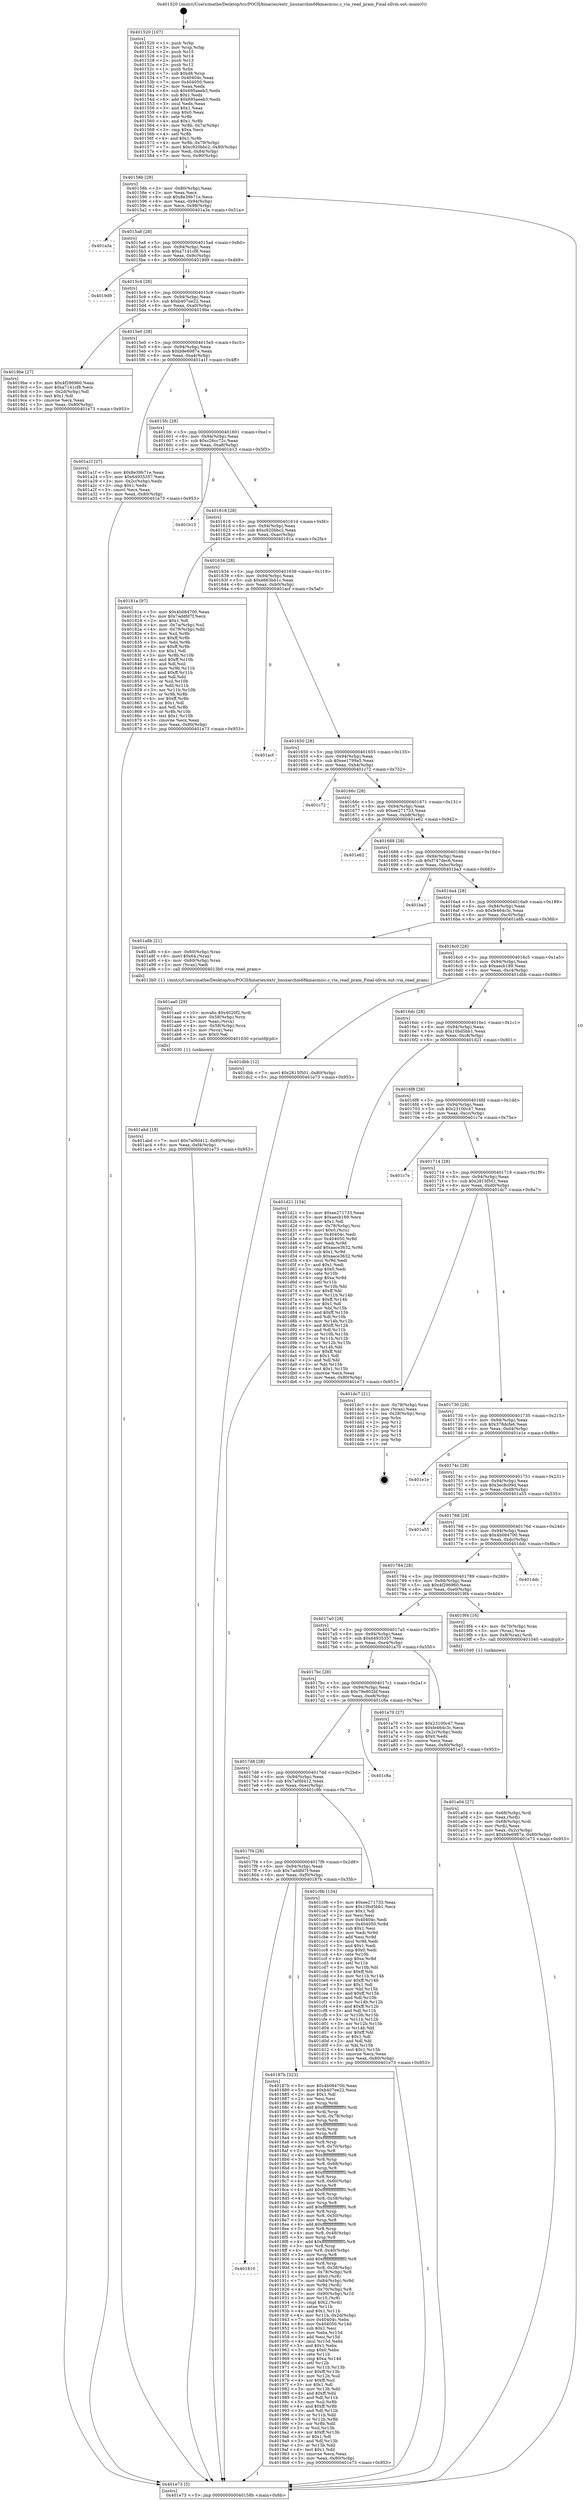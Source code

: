 digraph "0x401520" {
  label = "0x401520 (/mnt/c/Users/mathe/Desktop/tcc/POCII/binaries/extr_linuxarchm68kmacmisc.c_via_read_pram_Final-ollvm.out::main(0))"
  labelloc = "t"
  node[shape=record]

  Entry [label="",width=0.3,height=0.3,shape=circle,fillcolor=black,style=filled]
  "0x40158b" [label="{
     0x40158b [29]\l
     | [instrs]\l
     &nbsp;&nbsp;0x40158b \<+3\>: mov -0x80(%rbp),%eax\l
     &nbsp;&nbsp;0x40158e \<+2\>: mov %eax,%ecx\l
     &nbsp;&nbsp;0x401590 \<+6\>: sub $0x8e39b71e,%ecx\l
     &nbsp;&nbsp;0x401596 \<+6\>: mov %eax,-0x94(%rbp)\l
     &nbsp;&nbsp;0x40159c \<+6\>: mov %ecx,-0x98(%rbp)\l
     &nbsp;&nbsp;0x4015a2 \<+6\>: je 0000000000401a3a \<main+0x51a\>\l
  }"]
  "0x401a3a" [label="{
     0x401a3a\l
  }", style=dashed]
  "0x4015a8" [label="{
     0x4015a8 [28]\l
     | [instrs]\l
     &nbsp;&nbsp;0x4015a8 \<+5\>: jmp 00000000004015ad \<main+0x8d\>\l
     &nbsp;&nbsp;0x4015ad \<+6\>: mov -0x94(%rbp),%eax\l
     &nbsp;&nbsp;0x4015b3 \<+5\>: sub $0xa7141cf8,%eax\l
     &nbsp;&nbsp;0x4015b8 \<+6\>: mov %eax,-0x9c(%rbp)\l
     &nbsp;&nbsp;0x4015be \<+6\>: je 00000000004019d9 \<main+0x4b9\>\l
  }"]
  Exit [label="",width=0.3,height=0.3,shape=circle,fillcolor=black,style=filled,peripheries=2]
  "0x4019d9" [label="{
     0x4019d9\l
  }", style=dashed]
  "0x4015c4" [label="{
     0x4015c4 [28]\l
     | [instrs]\l
     &nbsp;&nbsp;0x4015c4 \<+5\>: jmp 00000000004015c9 \<main+0xa9\>\l
     &nbsp;&nbsp;0x4015c9 \<+6\>: mov -0x94(%rbp),%eax\l
     &nbsp;&nbsp;0x4015cf \<+5\>: sub $0xb407ee22,%eax\l
     &nbsp;&nbsp;0x4015d4 \<+6\>: mov %eax,-0xa0(%rbp)\l
     &nbsp;&nbsp;0x4015da \<+6\>: je 00000000004019be \<main+0x49e\>\l
  }"]
  "0x401abd" [label="{
     0x401abd [18]\l
     | [instrs]\l
     &nbsp;&nbsp;0x401abd \<+7\>: movl $0x7a0fd412,-0x80(%rbp)\l
     &nbsp;&nbsp;0x401ac4 \<+6\>: mov %eax,-0xf4(%rbp)\l
     &nbsp;&nbsp;0x401aca \<+5\>: jmp 0000000000401e73 \<main+0x953\>\l
  }"]
  "0x4019be" [label="{
     0x4019be [27]\l
     | [instrs]\l
     &nbsp;&nbsp;0x4019be \<+5\>: mov $0x4f296960,%eax\l
     &nbsp;&nbsp;0x4019c3 \<+5\>: mov $0xa7141cf8,%ecx\l
     &nbsp;&nbsp;0x4019c8 \<+3\>: mov -0x2d(%rbp),%dl\l
     &nbsp;&nbsp;0x4019cb \<+3\>: test $0x1,%dl\l
     &nbsp;&nbsp;0x4019ce \<+3\>: cmovne %ecx,%eax\l
     &nbsp;&nbsp;0x4019d1 \<+3\>: mov %eax,-0x80(%rbp)\l
     &nbsp;&nbsp;0x4019d4 \<+5\>: jmp 0000000000401e73 \<main+0x953\>\l
  }"]
  "0x4015e0" [label="{
     0x4015e0 [28]\l
     | [instrs]\l
     &nbsp;&nbsp;0x4015e0 \<+5\>: jmp 00000000004015e5 \<main+0xc5\>\l
     &nbsp;&nbsp;0x4015e5 \<+6\>: mov -0x94(%rbp),%eax\l
     &nbsp;&nbsp;0x4015eb \<+5\>: sub $0xb9e6987e,%eax\l
     &nbsp;&nbsp;0x4015f0 \<+6\>: mov %eax,-0xa4(%rbp)\l
     &nbsp;&nbsp;0x4015f6 \<+6\>: je 0000000000401a1f \<main+0x4ff\>\l
  }"]
  "0x401aa0" [label="{
     0x401aa0 [29]\l
     | [instrs]\l
     &nbsp;&nbsp;0x401aa0 \<+10\>: movabs $0x4020f2,%rdi\l
     &nbsp;&nbsp;0x401aaa \<+4\>: mov -0x58(%rbp),%rcx\l
     &nbsp;&nbsp;0x401aae \<+2\>: mov %eax,(%rcx)\l
     &nbsp;&nbsp;0x401ab0 \<+4\>: mov -0x58(%rbp),%rcx\l
     &nbsp;&nbsp;0x401ab4 \<+2\>: mov (%rcx),%esi\l
     &nbsp;&nbsp;0x401ab6 \<+2\>: mov $0x0,%al\l
     &nbsp;&nbsp;0x401ab8 \<+5\>: call 0000000000401030 \<printf@plt\>\l
     | [calls]\l
     &nbsp;&nbsp;0x401030 \{1\} (unknown)\l
  }"]
  "0x401a1f" [label="{
     0x401a1f [27]\l
     | [instrs]\l
     &nbsp;&nbsp;0x401a1f \<+5\>: mov $0x8e39b71e,%eax\l
     &nbsp;&nbsp;0x401a24 \<+5\>: mov $0x64935357,%ecx\l
     &nbsp;&nbsp;0x401a29 \<+3\>: mov -0x2c(%rbp),%edx\l
     &nbsp;&nbsp;0x401a2c \<+3\>: cmp $0x1,%edx\l
     &nbsp;&nbsp;0x401a2f \<+3\>: cmovl %ecx,%eax\l
     &nbsp;&nbsp;0x401a32 \<+3\>: mov %eax,-0x80(%rbp)\l
     &nbsp;&nbsp;0x401a35 \<+5\>: jmp 0000000000401e73 \<main+0x953\>\l
  }"]
  "0x4015fc" [label="{
     0x4015fc [28]\l
     | [instrs]\l
     &nbsp;&nbsp;0x4015fc \<+5\>: jmp 0000000000401601 \<main+0xe1\>\l
     &nbsp;&nbsp;0x401601 \<+6\>: mov -0x94(%rbp),%eax\l
     &nbsp;&nbsp;0x401607 \<+5\>: sub $0xc26cc72c,%eax\l
     &nbsp;&nbsp;0x40160c \<+6\>: mov %eax,-0xa8(%rbp)\l
     &nbsp;&nbsp;0x401612 \<+6\>: je 0000000000401b13 \<main+0x5f3\>\l
  }"]
  "0x401a04" [label="{
     0x401a04 [27]\l
     | [instrs]\l
     &nbsp;&nbsp;0x401a04 \<+4\>: mov -0x68(%rbp),%rdi\l
     &nbsp;&nbsp;0x401a08 \<+2\>: mov %eax,(%rdi)\l
     &nbsp;&nbsp;0x401a0a \<+4\>: mov -0x68(%rbp),%rdi\l
     &nbsp;&nbsp;0x401a0e \<+2\>: mov (%rdi),%eax\l
     &nbsp;&nbsp;0x401a10 \<+3\>: mov %eax,-0x2c(%rbp)\l
     &nbsp;&nbsp;0x401a13 \<+7\>: movl $0xb9e6987e,-0x80(%rbp)\l
     &nbsp;&nbsp;0x401a1a \<+5\>: jmp 0000000000401e73 \<main+0x953\>\l
  }"]
  "0x401b13" [label="{
     0x401b13\l
  }", style=dashed]
  "0x401618" [label="{
     0x401618 [28]\l
     | [instrs]\l
     &nbsp;&nbsp;0x401618 \<+5\>: jmp 000000000040161d \<main+0xfd\>\l
     &nbsp;&nbsp;0x40161d \<+6\>: mov -0x94(%rbp),%eax\l
     &nbsp;&nbsp;0x401623 \<+5\>: sub $0xc920bbc2,%eax\l
     &nbsp;&nbsp;0x401628 \<+6\>: mov %eax,-0xac(%rbp)\l
     &nbsp;&nbsp;0x40162e \<+6\>: je 000000000040181a \<main+0x2fa\>\l
  }"]
  "0x401810" [label="{
     0x401810\l
  }", style=dashed]
  "0x40181a" [label="{
     0x40181a [97]\l
     | [instrs]\l
     &nbsp;&nbsp;0x40181a \<+5\>: mov $0x4b084700,%eax\l
     &nbsp;&nbsp;0x40181f \<+5\>: mov $0x7addfd7f,%ecx\l
     &nbsp;&nbsp;0x401824 \<+2\>: mov $0x1,%dl\l
     &nbsp;&nbsp;0x401826 \<+4\>: mov -0x7a(%rbp),%sil\l
     &nbsp;&nbsp;0x40182a \<+4\>: mov -0x79(%rbp),%dil\l
     &nbsp;&nbsp;0x40182e \<+3\>: mov %sil,%r8b\l
     &nbsp;&nbsp;0x401831 \<+4\>: xor $0xff,%r8b\l
     &nbsp;&nbsp;0x401835 \<+3\>: mov %dil,%r9b\l
     &nbsp;&nbsp;0x401838 \<+4\>: xor $0xff,%r9b\l
     &nbsp;&nbsp;0x40183c \<+3\>: xor $0x1,%dl\l
     &nbsp;&nbsp;0x40183f \<+3\>: mov %r8b,%r10b\l
     &nbsp;&nbsp;0x401842 \<+4\>: and $0xff,%r10b\l
     &nbsp;&nbsp;0x401846 \<+3\>: and %dl,%sil\l
     &nbsp;&nbsp;0x401849 \<+3\>: mov %r9b,%r11b\l
     &nbsp;&nbsp;0x40184c \<+4\>: and $0xff,%r11b\l
     &nbsp;&nbsp;0x401850 \<+3\>: and %dl,%dil\l
     &nbsp;&nbsp;0x401853 \<+3\>: or %sil,%r10b\l
     &nbsp;&nbsp;0x401856 \<+3\>: or %dil,%r11b\l
     &nbsp;&nbsp;0x401859 \<+3\>: xor %r11b,%r10b\l
     &nbsp;&nbsp;0x40185c \<+3\>: or %r9b,%r8b\l
     &nbsp;&nbsp;0x40185f \<+4\>: xor $0xff,%r8b\l
     &nbsp;&nbsp;0x401863 \<+3\>: or $0x1,%dl\l
     &nbsp;&nbsp;0x401866 \<+3\>: and %dl,%r8b\l
     &nbsp;&nbsp;0x401869 \<+3\>: or %r8b,%r10b\l
     &nbsp;&nbsp;0x40186c \<+4\>: test $0x1,%r10b\l
     &nbsp;&nbsp;0x401870 \<+3\>: cmovne %ecx,%eax\l
     &nbsp;&nbsp;0x401873 \<+3\>: mov %eax,-0x80(%rbp)\l
     &nbsp;&nbsp;0x401876 \<+5\>: jmp 0000000000401e73 \<main+0x953\>\l
  }"]
  "0x401634" [label="{
     0x401634 [28]\l
     | [instrs]\l
     &nbsp;&nbsp;0x401634 \<+5\>: jmp 0000000000401639 \<main+0x119\>\l
     &nbsp;&nbsp;0x401639 \<+6\>: mov -0x94(%rbp),%eax\l
     &nbsp;&nbsp;0x40163f \<+5\>: sub $0xe663bb1c,%eax\l
     &nbsp;&nbsp;0x401644 \<+6\>: mov %eax,-0xb0(%rbp)\l
     &nbsp;&nbsp;0x40164a \<+6\>: je 0000000000401acf \<main+0x5af\>\l
  }"]
  "0x401e73" [label="{
     0x401e73 [5]\l
     | [instrs]\l
     &nbsp;&nbsp;0x401e73 \<+5\>: jmp 000000000040158b \<main+0x6b\>\l
  }"]
  "0x401520" [label="{
     0x401520 [107]\l
     | [instrs]\l
     &nbsp;&nbsp;0x401520 \<+1\>: push %rbp\l
     &nbsp;&nbsp;0x401521 \<+3\>: mov %rsp,%rbp\l
     &nbsp;&nbsp;0x401524 \<+2\>: push %r15\l
     &nbsp;&nbsp;0x401526 \<+2\>: push %r14\l
     &nbsp;&nbsp;0x401528 \<+2\>: push %r13\l
     &nbsp;&nbsp;0x40152a \<+2\>: push %r12\l
     &nbsp;&nbsp;0x40152c \<+1\>: push %rbx\l
     &nbsp;&nbsp;0x40152d \<+7\>: sub $0xd8,%rsp\l
     &nbsp;&nbsp;0x401534 \<+7\>: mov 0x40404c,%eax\l
     &nbsp;&nbsp;0x40153b \<+7\>: mov 0x404050,%ecx\l
     &nbsp;&nbsp;0x401542 \<+2\>: mov %eax,%edx\l
     &nbsp;&nbsp;0x401544 \<+6\>: sub $0x695aeeb3,%edx\l
     &nbsp;&nbsp;0x40154a \<+3\>: sub $0x1,%edx\l
     &nbsp;&nbsp;0x40154d \<+6\>: add $0x695aeeb3,%edx\l
     &nbsp;&nbsp;0x401553 \<+3\>: imul %edx,%eax\l
     &nbsp;&nbsp;0x401556 \<+3\>: and $0x1,%eax\l
     &nbsp;&nbsp;0x401559 \<+3\>: cmp $0x0,%eax\l
     &nbsp;&nbsp;0x40155c \<+4\>: sete %r8b\l
     &nbsp;&nbsp;0x401560 \<+4\>: and $0x1,%r8b\l
     &nbsp;&nbsp;0x401564 \<+4\>: mov %r8b,-0x7a(%rbp)\l
     &nbsp;&nbsp;0x401568 \<+3\>: cmp $0xa,%ecx\l
     &nbsp;&nbsp;0x40156b \<+4\>: setl %r8b\l
     &nbsp;&nbsp;0x40156f \<+4\>: and $0x1,%r8b\l
     &nbsp;&nbsp;0x401573 \<+4\>: mov %r8b,-0x79(%rbp)\l
     &nbsp;&nbsp;0x401577 \<+7\>: movl $0xc920bbc2,-0x80(%rbp)\l
     &nbsp;&nbsp;0x40157e \<+6\>: mov %edi,-0x84(%rbp)\l
     &nbsp;&nbsp;0x401584 \<+7\>: mov %rsi,-0x90(%rbp)\l
  }"]
  "0x40187b" [label="{
     0x40187b [323]\l
     | [instrs]\l
     &nbsp;&nbsp;0x40187b \<+5\>: mov $0x4b084700,%eax\l
     &nbsp;&nbsp;0x401880 \<+5\>: mov $0xb407ee22,%ecx\l
     &nbsp;&nbsp;0x401885 \<+2\>: mov $0x1,%dl\l
     &nbsp;&nbsp;0x401887 \<+2\>: xor %esi,%esi\l
     &nbsp;&nbsp;0x401889 \<+3\>: mov %rsp,%rdi\l
     &nbsp;&nbsp;0x40188c \<+4\>: add $0xfffffffffffffff0,%rdi\l
     &nbsp;&nbsp;0x401890 \<+3\>: mov %rdi,%rsp\l
     &nbsp;&nbsp;0x401893 \<+4\>: mov %rdi,-0x78(%rbp)\l
     &nbsp;&nbsp;0x401897 \<+3\>: mov %rsp,%rdi\l
     &nbsp;&nbsp;0x40189a \<+4\>: add $0xfffffffffffffff0,%rdi\l
     &nbsp;&nbsp;0x40189e \<+3\>: mov %rdi,%rsp\l
     &nbsp;&nbsp;0x4018a1 \<+3\>: mov %rsp,%r8\l
     &nbsp;&nbsp;0x4018a4 \<+4\>: add $0xfffffffffffffff0,%r8\l
     &nbsp;&nbsp;0x4018a8 \<+3\>: mov %r8,%rsp\l
     &nbsp;&nbsp;0x4018ab \<+4\>: mov %r8,-0x70(%rbp)\l
     &nbsp;&nbsp;0x4018af \<+3\>: mov %rsp,%r8\l
     &nbsp;&nbsp;0x4018b2 \<+4\>: add $0xfffffffffffffff0,%r8\l
     &nbsp;&nbsp;0x4018b6 \<+3\>: mov %r8,%rsp\l
     &nbsp;&nbsp;0x4018b9 \<+4\>: mov %r8,-0x68(%rbp)\l
     &nbsp;&nbsp;0x4018bd \<+3\>: mov %rsp,%r8\l
     &nbsp;&nbsp;0x4018c0 \<+4\>: add $0xfffffffffffffff0,%r8\l
     &nbsp;&nbsp;0x4018c4 \<+3\>: mov %r8,%rsp\l
     &nbsp;&nbsp;0x4018c7 \<+4\>: mov %r8,-0x60(%rbp)\l
     &nbsp;&nbsp;0x4018cb \<+3\>: mov %rsp,%r8\l
     &nbsp;&nbsp;0x4018ce \<+4\>: add $0xfffffffffffffff0,%r8\l
     &nbsp;&nbsp;0x4018d2 \<+3\>: mov %r8,%rsp\l
     &nbsp;&nbsp;0x4018d5 \<+4\>: mov %r8,-0x58(%rbp)\l
     &nbsp;&nbsp;0x4018d9 \<+3\>: mov %rsp,%r8\l
     &nbsp;&nbsp;0x4018dc \<+4\>: add $0xfffffffffffffff0,%r8\l
     &nbsp;&nbsp;0x4018e0 \<+3\>: mov %r8,%rsp\l
     &nbsp;&nbsp;0x4018e3 \<+4\>: mov %r8,-0x50(%rbp)\l
     &nbsp;&nbsp;0x4018e7 \<+3\>: mov %rsp,%r8\l
     &nbsp;&nbsp;0x4018ea \<+4\>: add $0xfffffffffffffff0,%r8\l
     &nbsp;&nbsp;0x4018ee \<+3\>: mov %r8,%rsp\l
     &nbsp;&nbsp;0x4018f1 \<+4\>: mov %r8,-0x48(%rbp)\l
     &nbsp;&nbsp;0x4018f5 \<+3\>: mov %rsp,%r8\l
     &nbsp;&nbsp;0x4018f8 \<+4\>: add $0xfffffffffffffff0,%r8\l
     &nbsp;&nbsp;0x4018fc \<+3\>: mov %r8,%rsp\l
     &nbsp;&nbsp;0x4018ff \<+4\>: mov %r8,-0x40(%rbp)\l
     &nbsp;&nbsp;0x401903 \<+3\>: mov %rsp,%r8\l
     &nbsp;&nbsp;0x401906 \<+4\>: add $0xfffffffffffffff0,%r8\l
     &nbsp;&nbsp;0x40190a \<+3\>: mov %r8,%rsp\l
     &nbsp;&nbsp;0x40190d \<+4\>: mov %r8,-0x38(%rbp)\l
     &nbsp;&nbsp;0x401911 \<+4\>: mov -0x78(%rbp),%r8\l
     &nbsp;&nbsp;0x401915 \<+7\>: movl $0x0,(%r8)\l
     &nbsp;&nbsp;0x40191c \<+7\>: mov -0x84(%rbp),%r9d\l
     &nbsp;&nbsp;0x401923 \<+3\>: mov %r9d,(%rdi)\l
     &nbsp;&nbsp;0x401926 \<+4\>: mov -0x70(%rbp),%r8\l
     &nbsp;&nbsp;0x40192a \<+7\>: mov -0x90(%rbp),%r10\l
     &nbsp;&nbsp;0x401931 \<+3\>: mov %r10,(%r8)\l
     &nbsp;&nbsp;0x401934 \<+3\>: cmpl $0x2,(%rdi)\l
     &nbsp;&nbsp;0x401937 \<+4\>: setne %r11b\l
     &nbsp;&nbsp;0x40193b \<+4\>: and $0x1,%r11b\l
     &nbsp;&nbsp;0x40193f \<+4\>: mov %r11b,-0x2d(%rbp)\l
     &nbsp;&nbsp;0x401943 \<+7\>: mov 0x40404c,%ebx\l
     &nbsp;&nbsp;0x40194a \<+8\>: mov 0x404050,%r14d\l
     &nbsp;&nbsp;0x401952 \<+3\>: sub $0x1,%esi\l
     &nbsp;&nbsp;0x401955 \<+3\>: mov %ebx,%r15d\l
     &nbsp;&nbsp;0x401958 \<+3\>: add %esi,%r15d\l
     &nbsp;&nbsp;0x40195b \<+4\>: imul %r15d,%ebx\l
     &nbsp;&nbsp;0x40195f \<+3\>: and $0x1,%ebx\l
     &nbsp;&nbsp;0x401962 \<+3\>: cmp $0x0,%ebx\l
     &nbsp;&nbsp;0x401965 \<+4\>: sete %r11b\l
     &nbsp;&nbsp;0x401969 \<+4\>: cmp $0xa,%r14d\l
     &nbsp;&nbsp;0x40196d \<+4\>: setl %r12b\l
     &nbsp;&nbsp;0x401971 \<+3\>: mov %r11b,%r13b\l
     &nbsp;&nbsp;0x401974 \<+4\>: xor $0xff,%r13b\l
     &nbsp;&nbsp;0x401978 \<+3\>: mov %r12b,%sil\l
     &nbsp;&nbsp;0x40197b \<+4\>: xor $0xff,%sil\l
     &nbsp;&nbsp;0x40197f \<+3\>: xor $0x1,%dl\l
     &nbsp;&nbsp;0x401982 \<+3\>: mov %r13b,%dil\l
     &nbsp;&nbsp;0x401985 \<+4\>: and $0xff,%dil\l
     &nbsp;&nbsp;0x401989 \<+3\>: and %dl,%r11b\l
     &nbsp;&nbsp;0x40198c \<+3\>: mov %sil,%r8b\l
     &nbsp;&nbsp;0x40198f \<+4\>: and $0xff,%r8b\l
     &nbsp;&nbsp;0x401993 \<+3\>: and %dl,%r12b\l
     &nbsp;&nbsp;0x401996 \<+3\>: or %r11b,%dil\l
     &nbsp;&nbsp;0x401999 \<+3\>: or %r12b,%r8b\l
     &nbsp;&nbsp;0x40199c \<+3\>: xor %r8b,%dil\l
     &nbsp;&nbsp;0x40199f \<+3\>: or %sil,%r13b\l
     &nbsp;&nbsp;0x4019a2 \<+4\>: xor $0xff,%r13b\l
     &nbsp;&nbsp;0x4019a6 \<+3\>: or $0x1,%dl\l
     &nbsp;&nbsp;0x4019a9 \<+3\>: and %dl,%r13b\l
     &nbsp;&nbsp;0x4019ac \<+3\>: or %r13b,%dil\l
     &nbsp;&nbsp;0x4019af \<+4\>: test $0x1,%dil\l
     &nbsp;&nbsp;0x4019b3 \<+3\>: cmovne %ecx,%eax\l
     &nbsp;&nbsp;0x4019b6 \<+3\>: mov %eax,-0x80(%rbp)\l
     &nbsp;&nbsp;0x4019b9 \<+5\>: jmp 0000000000401e73 \<main+0x953\>\l
  }"]
  "0x401acf" [label="{
     0x401acf\l
  }", style=dashed]
  "0x401650" [label="{
     0x401650 [28]\l
     | [instrs]\l
     &nbsp;&nbsp;0x401650 \<+5\>: jmp 0000000000401655 \<main+0x135\>\l
     &nbsp;&nbsp;0x401655 \<+6\>: mov -0x94(%rbp),%eax\l
     &nbsp;&nbsp;0x40165b \<+5\>: sub $0xee1799a5,%eax\l
     &nbsp;&nbsp;0x401660 \<+6\>: mov %eax,-0xb4(%rbp)\l
     &nbsp;&nbsp;0x401666 \<+6\>: je 0000000000401c72 \<main+0x752\>\l
  }"]
  "0x4017f4" [label="{
     0x4017f4 [28]\l
     | [instrs]\l
     &nbsp;&nbsp;0x4017f4 \<+5\>: jmp 00000000004017f9 \<main+0x2d9\>\l
     &nbsp;&nbsp;0x4017f9 \<+6\>: mov -0x94(%rbp),%eax\l
     &nbsp;&nbsp;0x4017ff \<+5\>: sub $0x7addfd7f,%eax\l
     &nbsp;&nbsp;0x401804 \<+6\>: mov %eax,-0xf0(%rbp)\l
     &nbsp;&nbsp;0x40180a \<+6\>: je 000000000040187b \<main+0x35b\>\l
  }"]
  "0x401c72" [label="{
     0x401c72\l
  }", style=dashed]
  "0x40166c" [label="{
     0x40166c [28]\l
     | [instrs]\l
     &nbsp;&nbsp;0x40166c \<+5\>: jmp 0000000000401671 \<main+0x151\>\l
     &nbsp;&nbsp;0x401671 \<+6\>: mov -0x94(%rbp),%eax\l
     &nbsp;&nbsp;0x401677 \<+5\>: sub $0xee271733,%eax\l
     &nbsp;&nbsp;0x40167c \<+6\>: mov %eax,-0xb8(%rbp)\l
     &nbsp;&nbsp;0x401682 \<+6\>: je 0000000000401e62 \<main+0x942\>\l
  }"]
  "0x401c9b" [label="{
     0x401c9b [134]\l
     | [instrs]\l
     &nbsp;&nbsp;0x401c9b \<+5\>: mov $0xee271733,%eax\l
     &nbsp;&nbsp;0x401ca0 \<+5\>: mov $0x10bd5bb1,%ecx\l
     &nbsp;&nbsp;0x401ca5 \<+2\>: mov $0x1,%dl\l
     &nbsp;&nbsp;0x401ca7 \<+2\>: xor %esi,%esi\l
     &nbsp;&nbsp;0x401ca9 \<+7\>: mov 0x40404c,%edi\l
     &nbsp;&nbsp;0x401cb0 \<+8\>: mov 0x404050,%r8d\l
     &nbsp;&nbsp;0x401cb8 \<+3\>: sub $0x1,%esi\l
     &nbsp;&nbsp;0x401cbb \<+3\>: mov %edi,%r9d\l
     &nbsp;&nbsp;0x401cbe \<+3\>: add %esi,%r9d\l
     &nbsp;&nbsp;0x401cc1 \<+4\>: imul %r9d,%edi\l
     &nbsp;&nbsp;0x401cc5 \<+3\>: and $0x1,%edi\l
     &nbsp;&nbsp;0x401cc8 \<+3\>: cmp $0x0,%edi\l
     &nbsp;&nbsp;0x401ccb \<+4\>: sete %r10b\l
     &nbsp;&nbsp;0x401ccf \<+4\>: cmp $0xa,%r8d\l
     &nbsp;&nbsp;0x401cd3 \<+4\>: setl %r11b\l
     &nbsp;&nbsp;0x401cd7 \<+3\>: mov %r10b,%bl\l
     &nbsp;&nbsp;0x401cda \<+3\>: xor $0xff,%bl\l
     &nbsp;&nbsp;0x401cdd \<+3\>: mov %r11b,%r14b\l
     &nbsp;&nbsp;0x401ce0 \<+4\>: xor $0xff,%r14b\l
     &nbsp;&nbsp;0x401ce4 \<+3\>: xor $0x1,%dl\l
     &nbsp;&nbsp;0x401ce7 \<+3\>: mov %bl,%r15b\l
     &nbsp;&nbsp;0x401cea \<+4\>: and $0xff,%r15b\l
     &nbsp;&nbsp;0x401cee \<+3\>: and %dl,%r10b\l
     &nbsp;&nbsp;0x401cf1 \<+3\>: mov %r14b,%r12b\l
     &nbsp;&nbsp;0x401cf4 \<+4\>: and $0xff,%r12b\l
     &nbsp;&nbsp;0x401cf8 \<+3\>: and %dl,%r11b\l
     &nbsp;&nbsp;0x401cfb \<+3\>: or %r10b,%r15b\l
     &nbsp;&nbsp;0x401cfe \<+3\>: or %r11b,%r12b\l
     &nbsp;&nbsp;0x401d01 \<+3\>: xor %r12b,%r15b\l
     &nbsp;&nbsp;0x401d04 \<+3\>: or %r14b,%bl\l
     &nbsp;&nbsp;0x401d07 \<+3\>: xor $0xff,%bl\l
     &nbsp;&nbsp;0x401d0a \<+3\>: or $0x1,%dl\l
     &nbsp;&nbsp;0x401d0d \<+2\>: and %dl,%bl\l
     &nbsp;&nbsp;0x401d0f \<+3\>: or %bl,%r15b\l
     &nbsp;&nbsp;0x401d12 \<+4\>: test $0x1,%r15b\l
     &nbsp;&nbsp;0x401d16 \<+3\>: cmovne %ecx,%eax\l
     &nbsp;&nbsp;0x401d19 \<+3\>: mov %eax,-0x80(%rbp)\l
     &nbsp;&nbsp;0x401d1c \<+5\>: jmp 0000000000401e73 \<main+0x953\>\l
  }"]
  "0x401e62" [label="{
     0x401e62\l
  }", style=dashed]
  "0x401688" [label="{
     0x401688 [28]\l
     | [instrs]\l
     &nbsp;&nbsp;0x401688 \<+5\>: jmp 000000000040168d \<main+0x16d\>\l
     &nbsp;&nbsp;0x40168d \<+6\>: mov -0x94(%rbp),%eax\l
     &nbsp;&nbsp;0x401693 \<+5\>: sub $0xf747dec6,%eax\l
     &nbsp;&nbsp;0x401698 \<+6\>: mov %eax,-0xbc(%rbp)\l
     &nbsp;&nbsp;0x40169e \<+6\>: je 0000000000401ba3 \<main+0x683\>\l
  }"]
  "0x4017d8" [label="{
     0x4017d8 [28]\l
     | [instrs]\l
     &nbsp;&nbsp;0x4017d8 \<+5\>: jmp 00000000004017dd \<main+0x2bd\>\l
     &nbsp;&nbsp;0x4017dd \<+6\>: mov -0x94(%rbp),%eax\l
     &nbsp;&nbsp;0x4017e3 \<+5\>: sub $0x7a0fd412,%eax\l
     &nbsp;&nbsp;0x4017e8 \<+6\>: mov %eax,-0xec(%rbp)\l
     &nbsp;&nbsp;0x4017ee \<+6\>: je 0000000000401c9b \<main+0x77b\>\l
  }"]
  "0x401ba3" [label="{
     0x401ba3\l
  }", style=dashed]
  "0x4016a4" [label="{
     0x4016a4 [28]\l
     | [instrs]\l
     &nbsp;&nbsp;0x4016a4 \<+5\>: jmp 00000000004016a9 \<main+0x189\>\l
     &nbsp;&nbsp;0x4016a9 \<+6\>: mov -0x94(%rbp),%eax\l
     &nbsp;&nbsp;0x4016af \<+5\>: sub $0xfe464c3c,%eax\l
     &nbsp;&nbsp;0x4016b4 \<+6\>: mov %eax,-0xc0(%rbp)\l
     &nbsp;&nbsp;0x4016ba \<+6\>: je 0000000000401a8b \<main+0x56b\>\l
  }"]
  "0x401c8a" [label="{
     0x401c8a\l
  }", style=dashed]
  "0x401a8b" [label="{
     0x401a8b [21]\l
     | [instrs]\l
     &nbsp;&nbsp;0x401a8b \<+4\>: mov -0x60(%rbp),%rax\l
     &nbsp;&nbsp;0x401a8f \<+6\>: movl $0x64,(%rax)\l
     &nbsp;&nbsp;0x401a95 \<+4\>: mov -0x60(%rbp),%rax\l
     &nbsp;&nbsp;0x401a99 \<+2\>: mov (%rax),%edi\l
     &nbsp;&nbsp;0x401a9b \<+5\>: call 00000000004013b0 \<via_read_pram\>\l
     | [calls]\l
     &nbsp;&nbsp;0x4013b0 \{1\} (/mnt/c/Users/mathe/Desktop/tcc/POCII/binaries/extr_linuxarchm68kmacmisc.c_via_read_pram_Final-ollvm.out::via_read_pram)\l
  }"]
  "0x4016c0" [label="{
     0x4016c0 [28]\l
     | [instrs]\l
     &nbsp;&nbsp;0x4016c0 \<+5\>: jmp 00000000004016c5 \<main+0x1a5\>\l
     &nbsp;&nbsp;0x4016c5 \<+6\>: mov -0x94(%rbp),%eax\l
     &nbsp;&nbsp;0x4016cb \<+5\>: sub $0xaecb189,%eax\l
     &nbsp;&nbsp;0x4016d0 \<+6\>: mov %eax,-0xc4(%rbp)\l
     &nbsp;&nbsp;0x4016d6 \<+6\>: je 0000000000401dbb \<main+0x89b\>\l
  }"]
  "0x4017bc" [label="{
     0x4017bc [28]\l
     | [instrs]\l
     &nbsp;&nbsp;0x4017bc \<+5\>: jmp 00000000004017c1 \<main+0x2a1\>\l
     &nbsp;&nbsp;0x4017c1 \<+6\>: mov -0x94(%rbp),%eax\l
     &nbsp;&nbsp;0x4017c7 \<+5\>: sub $0x79e802bf,%eax\l
     &nbsp;&nbsp;0x4017cc \<+6\>: mov %eax,-0xe8(%rbp)\l
     &nbsp;&nbsp;0x4017d2 \<+6\>: je 0000000000401c8a \<main+0x76a\>\l
  }"]
  "0x401dbb" [label="{
     0x401dbb [12]\l
     | [instrs]\l
     &nbsp;&nbsp;0x401dbb \<+7\>: movl $0x2815f501,-0x80(%rbp)\l
     &nbsp;&nbsp;0x401dc2 \<+5\>: jmp 0000000000401e73 \<main+0x953\>\l
  }"]
  "0x4016dc" [label="{
     0x4016dc [28]\l
     | [instrs]\l
     &nbsp;&nbsp;0x4016dc \<+5\>: jmp 00000000004016e1 \<main+0x1c1\>\l
     &nbsp;&nbsp;0x4016e1 \<+6\>: mov -0x94(%rbp),%eax\l
     &nbsp;&nbsp;0x4016e7 \<+5\>: sub $0x10bd5bb1,%eax\l
     &nbsp;&nbsp;0x4016ec \<+6\>: mov %eax,-0xc8(%rbp)\l
     &nbsp;&nbsp;0x4016f2 \<+6\>: je 0000000000401d21 \<main+0x801\>\l
  }"]
  "0x401a70" [label="{
     0x401a70 [27]\l
     | [instrs]\l
     &nbsp;&nbsp;0x401a70 \<+5\>: mov $0x23100c47,%eax\l
     &nbsp;&nbsp;0x401a75 \<+5\>: mov $0xfe464c3c,%ecx\l
     &nbsp;&nbsp;0x401a7a \<+3\>: mov -0x2c(%rbp),%edx\l
     &nbsp;&nbsp;0x401a7d \<+3\>: cmp $0x0,%edx\l
     &nbsp;&nbsp;0x401a80 \<+3\>: cmove %ecx,%eax\l
     &nbsp;&nbsp;0x401a83 \<+3\>: mov %eax,-0x80(%rbp)\l
     &nbsp;&nbsp;0x401a86 \<+5\>: jmp 0000000000401e73 \<main+0x953\>\l
  }"]
  "0x401d21" [label="{
     0x401d21 [154]\l
     | [instrs]\l
     &nbsp;&nbsp;0x401d21 \<+5\>: mov $0xee271733,%eax\l
     &nbsp;&nbsp;0x401d26 \<+5\>: mov $0xaecb189,%ecx\l
     &nbsp;&nbsp;0x401d2b \<+2\>: mov $0x1,%dl\l
     &nbsp;&nbsp;0x401d2d \<+4\>: mov -0x78(%rbp),%rsi\l
     &nbsp;&nbsp;0x401d31 \<+6\>: movl $0x0,(%rsi)\l
     &nbsp;&nbsp;0x401d37 \<+7\>: mov 0x40404c,%edi\l
     &nbsp;&nbsp;0x401d3e \<+8\>: mov 0x404050,%r8d\l
     &nbsp;&nbsp;0x401d46 \<+3\>: mov %edi,%r9d\l
     &nbsp;&nbsp;0x401d49 \<+7\>: add $0xaace3632,%r9d\l
     &nbsp;&nbsp;0x401d50 \<+4\>: sub $0x1,%r9d\l
     &nbsp;&nbsp;0x401d54 \<+7\>: sub $0xaace3632,%r9d\l
     &nbsp;&nbsp;0x401d5b \<+4\>: imul %r9d,%edi\l
     &nbsp;&nbsp;0x401d5f \<+3\>: and $0x1,%edi\l
     &nbsp;&nbsp;0x401d62 \<+3\>: cmp $0x0,%edi\l
     &nbsp;&nbsp;0x401d65 \<+4\>: sete %r10b\l
     &nbsp;&nbsp;0x401d69 \<+4\>: cmp $0xa,%r8d\l
     &nbsp;&nbsp;0x401d6d \<+4\>: setl %r11b\l
     &nbsp;&nbsp;0x401d71 \<+3\>: mov %r10b,%bl\l
     &nbsp;&nbsp;0x401d74 \<+3\>: xor $0xff,%bl\l
     &nbsp;&nbsp;0x401d77 \<+3\>: mov %r11b,%r14b\l
     &nbsp;&nbsp;0x401d7a \<+4\>: xor $0xff,%r14b\l
     &nbsp;&nbsp;0x401d7e \<+3\>: xor $0x1,%dl\l
     &nbsp;&nbsp;0x401d81 \<+3\>: mov %bl,%r15b\l
     &nbsp;&nbsp;0x401d84 \<+4\>: and $0xff,%r15b\l
     &nbsp;&nbsp;0x401d88 \<+3\>: and %dl,%r10b\l
     &nbsp;&nbsp;0x401d8b \<+3\>: mov %r14b,%r12b\l
     &nbsp;&nbsp;0x401d8e \<+4\>: and $0xff,%r12b\l
     &nbsp;&nbsp;0x401d92 \<+3\>: and %dl,%r11b\l
     &nbsp;&nbsp;0x401d95 \<+3\>: or %r10b,%r15b\l
     &nbsp;&nbsp;0x401d98 \<+3\>: or %r11b,%r12b\l
     &nbsp;&nbsp;0x401d9b \<+3\>: xor %r12b,%r15b\l
     &nbsp;&nbsp;0x401d9e \<+3\>: or %r14b,%bl\l
     &nbsp;&nbsp;0x401da1 \<+3\>: xor $0xff,%bl\l
     &nbsp;&nbsp;0x401da4 \<+3\>: or $0x1,%dl\l
     &nbsp;&nbsp;0x401da7 \<+2\>: and %dl,%bl\l
     &nbsp;&nbsp;0x401da9 \<+3\>: or %bl,%r15b\l
     &nbsp;&nbsp;0x401dac \<+4\>: test $0x1,%r15b\l
     &nbsp;&nbsp;0x401db0 \<+3\>: cmovne %ecx,%eax\l
     &nbsp;&nbsp;0x401db3 \<+3\>: mov %eax,-0x80(%rbp)\l
     &nbsp;&nbsp;0x401db6 \<+5\>: jmp 0000000000401e73 \<main+0x953\>\l
  }"]
  "0x4016f8" [label="{
     0x4016f8 [28]\l
     | [instrs]\l
     &nbsp;&nbsp;0x4016f8 \<+5\>: jmp 00000000004016fd \<main+0x1dd\>\l
     &nbsp;&nbsp;0x4016fd \<+6\>: mov -0x94(%rbp),%eax\l
     &nbsp;&nbsp;0x401703 \<+5\>: sub $0x23100c47,%eax\l
     &nbsp;&nbsp;0x401708 \<+6\>: mov %eax,-0xcc(%rbp)\l
     &nbsp;&nbsp;0x40170e \<+6\>: je 0000000000401c7e \<main+0x75e\>\l
  }"]
  "0x4017a0" [label="{
     0x4017a0 [28]\l
     | [instrs]\l
     &nbsp;&nbsp;0x4017a0 \<+5\>: jmp 00000000004017a5 \<main+0x285\>\l
     &nbsp;&nbsp;0x4017a5 \<+6\>: mov -0x94(%rbp),%eax\l
     &nbsp;&nbsp;0x4017ab \<+5\>: sub $0x64935357,%eax\l
     &nbsp;&nbsp;0x4017b0 \<+6\>: mov %eax,-0xe4(%rbp)\l
     &nbsp;&nbsp;0x4017b6 \<+6\>: je 0000000000401a70 \<main+0x550\>\l
  }"]
  "0x401c7e" [label="{
     0x401c7e\l
  }", style=dashed]
  "0x401714" [label="{
     0x401714 [28]\l
     | [instrs]\l
     &nbsp;&nbsp;0x401714 \<+5\>: jmp 0000000000401719 \<main+0x1f9\>\l
     &nbsp;&nbsp;0x401719 \<+6\>: mov -0x94(%rbp),%eax\l
     &nbsp;&nbsp;0x40171f \<+5\>: sub $0x2815f501,%eax\l
     &nbsp;&nbsp;0x401724 \<+6\>: mov %eax,-0xd0(%rbp)\l
     &nbsp;&nbsp;0x40172a \<+6\>: je 0000000000401dc7 \<main+0x8a7\>\l
  }"]
  "0x4019f4" [label="{
     0x4019f4 [16]\l
     | [instrs]\l
     &nbsp;&nbsp;0x4019f4 \<+4\>: mov -0x70(%rbp),%rax\l
     &nbsp;&nbsp;0x4019f8 \<+3\>: mov (%rax),%rax\l
     &nbsp;&nbsp;0x4019fb \<+4\>: mov 0x8(%rax),%rdi\l
     &nbsp;&nbsp;0x4019ff \<+5\>: call 0000000000401040 \<atoi@plt\>\l
     | [calls]\l
     &nbsp;&nbsp;0x401040 \{1\} (unknown)\l
  }"]
  "0x401dc7" [label="{
     0x401dc7 [21]\l
     | [instrs]\l
     &nbsp;&nbsp;0x401dc7 \<+4\>: mov -0x78(%rbp),%rax\l
     &nbsp;&nbsp;0x401dcb \<+2\>: mov (%rax),%eax\l
     &nbsp;&nbsp;0x401dcd \<+4\>: lea -0x28(%rbp),%rsp\l
     &nbsp;&nbsp;0x401dd1 \<+1\>: pop %rbx\l
     &nbsp;&nbsp;0x401dd2 \<+2\>: pop %r12\l
     &nbsp;&nbsp;0x401dd4 \<+2\>: pop %r13\l
     &nbsp;&nbsp;0x401dd6 \<+2\>: pop %r14\l
     &nbsp;&nbsp;0x401dd8 \<+2\>: pop %r15\l
     &nbsp;&nbsp;0x401dda \<+1\>: pop %rbp\l
     &nbsp;&nbsp;0x401ddb \<+1\>: ret\l
  }"]
  "0x401730" [label="{
     0x401730 [28]\l
     | [instrs]\l
     &nbsp;&nbsp;0x401730 \<+5\>: jmp 0000000000401735 \<main+0x215\>\l
     &nbsp;&nbsp;0x401735 \<+6\>: mov -0x94(%rbp),%eax\l
     &nbsp;&nbsp;0x40173b \<+5\>: sub $0x378dcfa6,%eax\l
     &nbsp;&nbsp;0x401740 \<+6\>: mov %eax,-0xd4(%rbp)\l
     &nbsp;&nbsp;0x401746 \<+6\>: je 0000000000401e1e \<main+0x8fe\>\l
  }"]
  "0x401784" [label="{
     0x401784 [28]\l
     | [instrs]\l
     &nbsp;&nbsp;0x401784 \<+5\>: jmp 0000000000401789 \<main+0x269\>\l
     &nbsp;&nbsp;0x401789 \<+6\>: mov -0x94(%rbp),%eax\l
     &nbsp;&nbsp;0x40178f \<+5\>: sub $0x4f296960,%eax\l
     &nbsp;&nbsp;0x401794 \<+6\>: mov %eax,-0xe0(%rbp)\l
     &nbsp;&nbsp;0x40179a \<+6\>: je 00000000004019f4 \<main+0x4d4\>\l
  }"]
  "0x401e1e" [label="{
     0x401e1e\l
  }", style=dashed]
  "0x40174c" [label="{
     0x40174c [28]\l
     | [instrs]\l
     &nbsp;&nbsp;0x40174c \<+5\>: jmp 0000000000401751 \<main+0x231\>\l
     &nbsp;&nbsp;0x401751 \<+6\>: mov -0x94(%rbp),%eax\l
     &nbsp;&nbsp;0x401757 \<+5\>: sub $0x3ec8c09d,%eax\l
     &nbsp;&nbsp;0x40175c \<+6\>: mov %eax,-0xd8(%rbp)\l
     &nbsp;&nbsp;0x401762 \<+6\>: je 0000000000401a55 \<main+0x535\>\l
  }"]
  "0x401ddc" [label="{
     0x401ddc\l
  }", style=dashed]
  "0x401a55" [label="{
     0x401a55\l
  }", style=dashed]
  "0x401768" [label="{
     0x401768 [28]\l
     | [instrs]\l
     &nbsp;&nbsp;0x401768 \<+5\>: jmp 000000000040176d \<main+0x24d\>\l
     &nbsp;&nbsp;0x40176d \<+6\>: mov -0x94(%rbp),%eax\l
     &nbsp;&nbsp;0x401773 \<+5\>: sub $0x4b084700,%eax\l
     &nbsp;&nbsp;0x401778 \<+6\>: mov %eax,-0xdc(%rbp)\l
     &nbsp;&nbsp;0x40177e \<+6\>: je 0000000000401ddc \<main+0x8bc\>\l
  }"]
  Entry -> "0x401520" [label=" 1"]
  "0x40158b" -> "0x401a3a" [label=" 0"]
  "0x40158b" -> "0x4015a8" [label=" 11"]
  "0x401dc7" -> Exit [label=" 1"]
  "0x4015a8" -> "0x4019d9" [label=" 0"]
  "0x4015a8" -> "0x4015c4" [label=" 11"]
  "0x401dbb" -> "0x401e73" [label=" 1"]
  "0x4015c4" -> "0x4019be" [label=" 1"]
  "0x4015c4" -> "0x4015e0" [label=" 10"]
  "0x401d21" -> "0x401e73" [label=" 1"]
  "0x4015e0" -> "0x401a1f" [label=" 1"]
  "0x4015e0" -> "0x4015fc" [label=" 9"]
  "0x401c9b" -> "0x401e73" [label=" 1"]
  "0x4015fc" -> "0x401b13" [label=" 0"]
  "0x4015fc" -> "0x401618" [label=" 9"]
  "0x401abd" -> "0x401e73" [label=" 1"]
  "0x401618" -> "0x40181a" [label=" 1"]
  "0x401618" -> "0x401634" [label=" 8"]
  "0x40181a" -> "0x401e73" [label=" 1"]
  "0x401520" -> "0x40158b" [label=" 1"]
  "0x401e73" -> "0x40158b" [label=" 10"]
  "0x401a8b" -> "0x401aa0" [label=" 1"]
  "0x401634" -> "0x401acf" [label=" 0"]
  "0x401634" -> "0x401650" [label=" 8"]
  "0x401a70" -> "0x401e73" [label=" 1"]
  "0x401650" -> "0x401c72" [label=" 0"]
  "0x401650" -> "0x40166c" [label=" 8"]
  "0x401a04" -> "0x401e73" [label=" 1"]
  "0x40166c" -> "0x401e62" [label=" 0"]
  "0x40166c" -> "0x401688" [label=" 8"]
  "0x4019f4" -> "0x401a04" [label=" 1"]
  "0x401688" -> "0x401ba3" [label=" 0"]
  "0x401688" -> "0x4016a4" [label=" 8"]
  "0x40187b" -> "0x401e73" [label=" 1"]
  "0x4016a4" -> "0x401a8b" [label=" 1"]
  "0x4016a4" -> "0x4016c0" [label=" 7"]
  "0x401aa0" -> "0x401abd" [label=" 1"]
  "0x4016c0" -> "0x401dbb" [label=" 1"]
  "0x4016c0" -> "0x4016dc" [label=" 6"]
  "0x4017f4" -> "0x40187b" [label=" 1"]
  "0x4016dc" -> "0x401d21" [label=" 1"]
  "0x4016dc" -> "0x4016f8" [label=" 5"]
  "0x401a1f" -> "0x401e73" [label=" 1"]
  "0x4016f8" -> "0x401c7e" [label=" 0"]
  "0x4016f8" -> "0x401714" [label=" 5"]
  "0x4017d8" -> "0x401c9b" [label=" 1"]
  "0x401714" -> "0x401dc7" [label=" 1"]
  "0x401714" -> "0x401730" [label=" 4"]
  "0x4019be" -> "0x401e73" [label=" 1"]
  "0x401730" -> "0x401e1e" [label=" 0"]
  "0x401730" -> "0x40174c" [label=" 4"]
  "0x4017bc" -> "0x401c8a" [label=" 0"]
  "0x40174c" -> "0x401a55" [label=" 0"]
  "0x40174c" -> "0x401768" [label=" 4"]
  "0x4017f4" -> "0x401810" [label=" 0"]
  "0x401768" -> "0x401ddc" [label=" 0"]
  "0x401768" -> "0x401784" [label=" 4"]
  "0x4017bc" -> "0x4017d8" [label=" 2"]
  "0x401784" -> "0x4019f4" [label=" 1"]
  "0x401784" -> "0x4017a0" [label=" 3"]
  "0x4017d8" -> "0x4017f4" [label=" 1"]
  "0x4017a0" -> "0x401a70" [label=" 1"]
  "0x4017a0" -> "0x4017bc" [label=" 2"]
}
